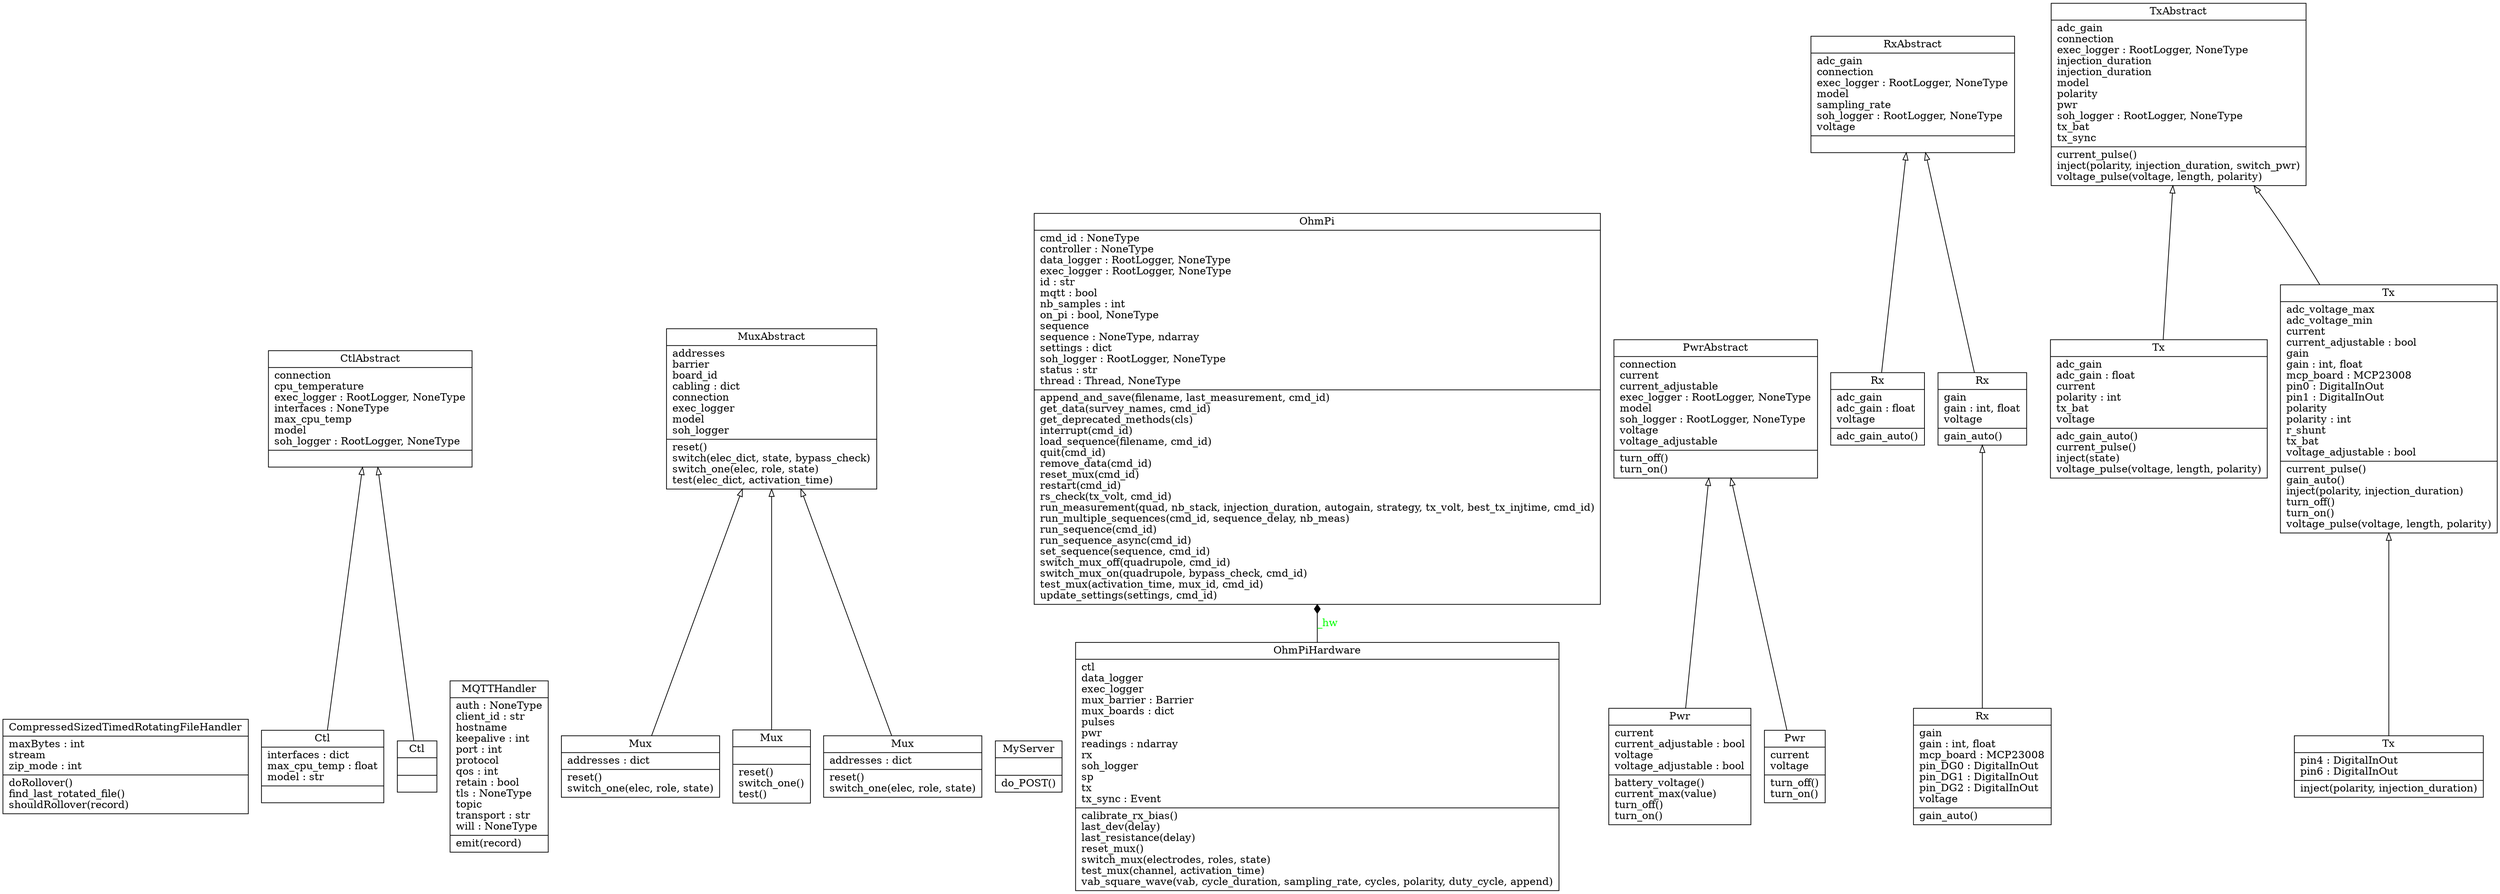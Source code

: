 digraph "classes_uml_ohmpi" {
charset="utf-8"
rankdir=BT
"0" [label="{CompressedSizedTimedRotatingFileHandler|maxBytes : int\lstream\lzip_mode : int\l|doRollover()\lfind_last_rotated_file()\lshouldRollover(record)\l}", shape="record"];
"1" [label="{Ctl|interfaces : dict\lmax_cpu_temp : float\lmodel : str\l|}", shape="record"];
"2" [label="{Ctl|\l|}", shape="record"];
"3" [label="{CtlAbstract|connection\lcpu_temperature\lexec_logger : RootLogger, NoneType\linterfaces : NoneType\lmax_cpu_temp\lmodel\lsoh_logger : RootLogger, NoneType\l|}", shape="record"];
"4" [label="{MQTTHandler|auth : NoneType\lclient_id : str\lhostname\lkeepalive : int\lport : int\lprotocol\lqos : int\lretain : bool\ltls : NoneType\ltopic\ltransport : str\lwill : NoneType\l|emit(record)\l}", shape="record"];
"5" [label="{Mux|addresses : dict\l|reset()\lswitch_one(elec, role, state)\l}", shape="record"];
"6" [label="{Mux|\l|reset()\lswitch_one()\ltest()\l}", shape="record"];
"7" [label="{Mux|addresses : dict\l|reset()\lswitch_one(elec, role, state)\l}", shape="record"];
"8" [label="{MuxAbstract|addresses\lbarrier\lboard_id\lcabling : dict\lconnection\lexec_logger\lmodel\lsoh_logger\l|reset()\lswitch(elec_dict, state, bypass_check)\lswitch_one(elec, role, state)\ltest(elec_dict, activation_time)\l}", shape="record"];
"9" [label="{MyServer|\l|do_POST()\l}", shape="record"];
"10" [label="{OhmPi|cmd_id : NoneType\lcontroller : NoneType\ldata_logger : RootLogger, NoneType\lexec_logger : RootLogger, NoneType\lid : str\lmqtt : bool\lnb_samples : int\lon_pi : bool, NoneType\lsequence\lsequence : NoneType, ndarray\lsettings : dict\lsoh_logger : RootLogger, NoneType\lstatus : str\lthread : Thread, NoneType\l|append_and_save(filename, last_measurement, cmd_id)\lget_data(survey_names, cmd_id)\lget_deprecated_methods(cls)\linterrupt(cmd_id)\lload_sequence(filename, cmd_id)\lquit(cmd_id)\lremove_data(cmd_id)\lreset_mux(cmd_id)\lrestart(cmd_id)\lrs_check(tx_volt, cmd_id)\lrun_measurement(quad, nb_stack, injection_duration, autogain, strategy, tx_volt, best_tx_injtime, cmd_id)\lrun_multiple_sequences(cmd_id, sequence_delay, nb_meas)\lrun_sequence(cmd_id)\lrun_sequence_async(cmd_id)\lset_sequence(sequence, cmd_id)\lswitch_mux_off(quadrupole, cmd_id)\lswitch_mux_on(quadrupole, bypass_check, cmd_id)\ltest_mux(activation_time, mux_id, cmd_id)\lupdate_settings(settings, cmd_id)\l}", shape="record"];
"11" [label="{OhmPiHardware|ctl\ldata_logger\lexec_logger\lmux_barrier : Barrier\lmux_boards : dict\lpulses\lpwr\lreadings : ndarray\lrx\lsoh_logger\lsp\ltx\ltx_sync : Event\l|calibrate_rx_bias()\llast_dev(delay)\llast_resistance(delay)\lreset_mux()\lswitch_mux(electrodes, roles, state)\ltest_mux(channel, activation_time)\lvab_square_wave(vab, cycle_duration, sampling_rate, cycles, polarity, duty_cycle, append)\l}", shape="record"];
"12" [label="{Pwr|current\lcurrent_adjustable : bool\lvoltage\lvoltage_adjustable : bool\l|battery_voltage()\lcurrent_max(value)\lturn_off()\lturn_on()\l}", shape="record"];
"13" [label="{Pwr|current\lvoltage\l|turn_off()\lturn_on()\l}", shape="record"];
"14" [label="{PwrAbstract|connection\lcurrent\lcurrent_adjustable\lexec_logger : RootLogger, NoneType\lmodel\lsoh_logger : RootLogger, NoneType\lvoltage\lvoltage_adjustable\l|turn_off()\lturn_on()\l}", shape="record"];
"15" [label="{Rx|gain\lgain : int, float\lvoltage\l|gain_auto()\l}", shape="record"];
"16" [label="{Rx|adc_gain\ladc_gain : float\lvoltage\l|adc_gain_auto()\l}", shape="record"];
"17" [label="{Rx|gain\lgain : int, float\lmcp_board : MCP23008\lpin_DG0 : DigitalInOut\lpin_DG1 : DigitalInOut\lpin_DG2 : DigitalInOut\lvoltage\l|gain_auto()\l}", shape="record"];
"18" [label="{RxAbstract|adc_gain\lconnection\lexec_logger : RootLogger, NoneType\lmodel\lsampling_rate\lsoh_logger : RootLogger, NoneType\lvoltage\l|}", shape="record"];
"19" [label="{Tx|adc_voltage_max\ladc_voltage_min\lcurrent\lcurrent_adjustable : bool\lgain\lgain : int, float\lmcp_board : MCP23008\lpin0 : DigitalInOut\lpin1 : DigitalInOut\lpolarity\lpolarity : int\lr_shunt\ltx_bat\lvoltage_adjustable : bool\l|current_pulse()\lgain_auto()\linject(polarity, injection_duration)\lturn_off()\lturn_on()\lvoltage_pulse(voltage, length, polarity)\l}", shape="record"];
"20" [label="{Tx|adc_gain\ladc_gain : float\lcurrent\lpolarity : int\ltx_bat\lvoltage\l|adc_gain_auto()\lcurrent_pulse()\linject(state)\lvoltage_pulse(voltage, length, polarity)\l}", shape="record"];
"21" [label="{Tx|pin4 : DigitalInOut\lpin6 : DigitalInOut\l|inject(polarity, injection_duration)\l}", shape="record"];
"22" [label="{TxAbstract|adc_gain\lconnection\lexec_logger : RootLogger, NoneType\linjection_duration\linjection_duration\lmodel\lpolarity\lpwr\lsoh_logger : RootLogger, NoneType\ltx_bat\ltx_sync\l|current_pulse()\linject(polarity, injection_duration, switch_pwr)\lvoltage_pulse(voltage, length, polarity)\l}", shape="record"];
"1" -> "3" [arrowhead="empty", arrowtail="none"];
"2" -> "3" [arrowhead="empty", arrowtail="none"];
"5" -> "8" [arrowhead="empty", arrowtail="none"];
"6" -> "8" [arrowhead="empty", arrowtail="none"];
"7" -> "8" [arrowhead="empty", arrowtail="none"];
"12" -> "14" [arrowhead="empty", arrowtail="none"];
"13" -> "14" [arrowhead="empty", arrowtail="none"];
"15" -> "18" [arrowhead="empty", arrowtail="none"];
"16" -> "18" [arrowhead="empty", arrowtail="none"];
"17" -> "15" [arrowhead="empty", arrowtail="none"];
"19" -> "22" [arrowhead="empty", arrowtail="none"];
"20" -> "22" [arrowhead="empty", arrowtail="none"];
"21" -> "19" [arrowhead="empty", arrowtail="none"];
"11" -> "10" [arrowhead="diamond", arrowtail="none", fontcolor="green", label="_hw", style="solid"];
}
